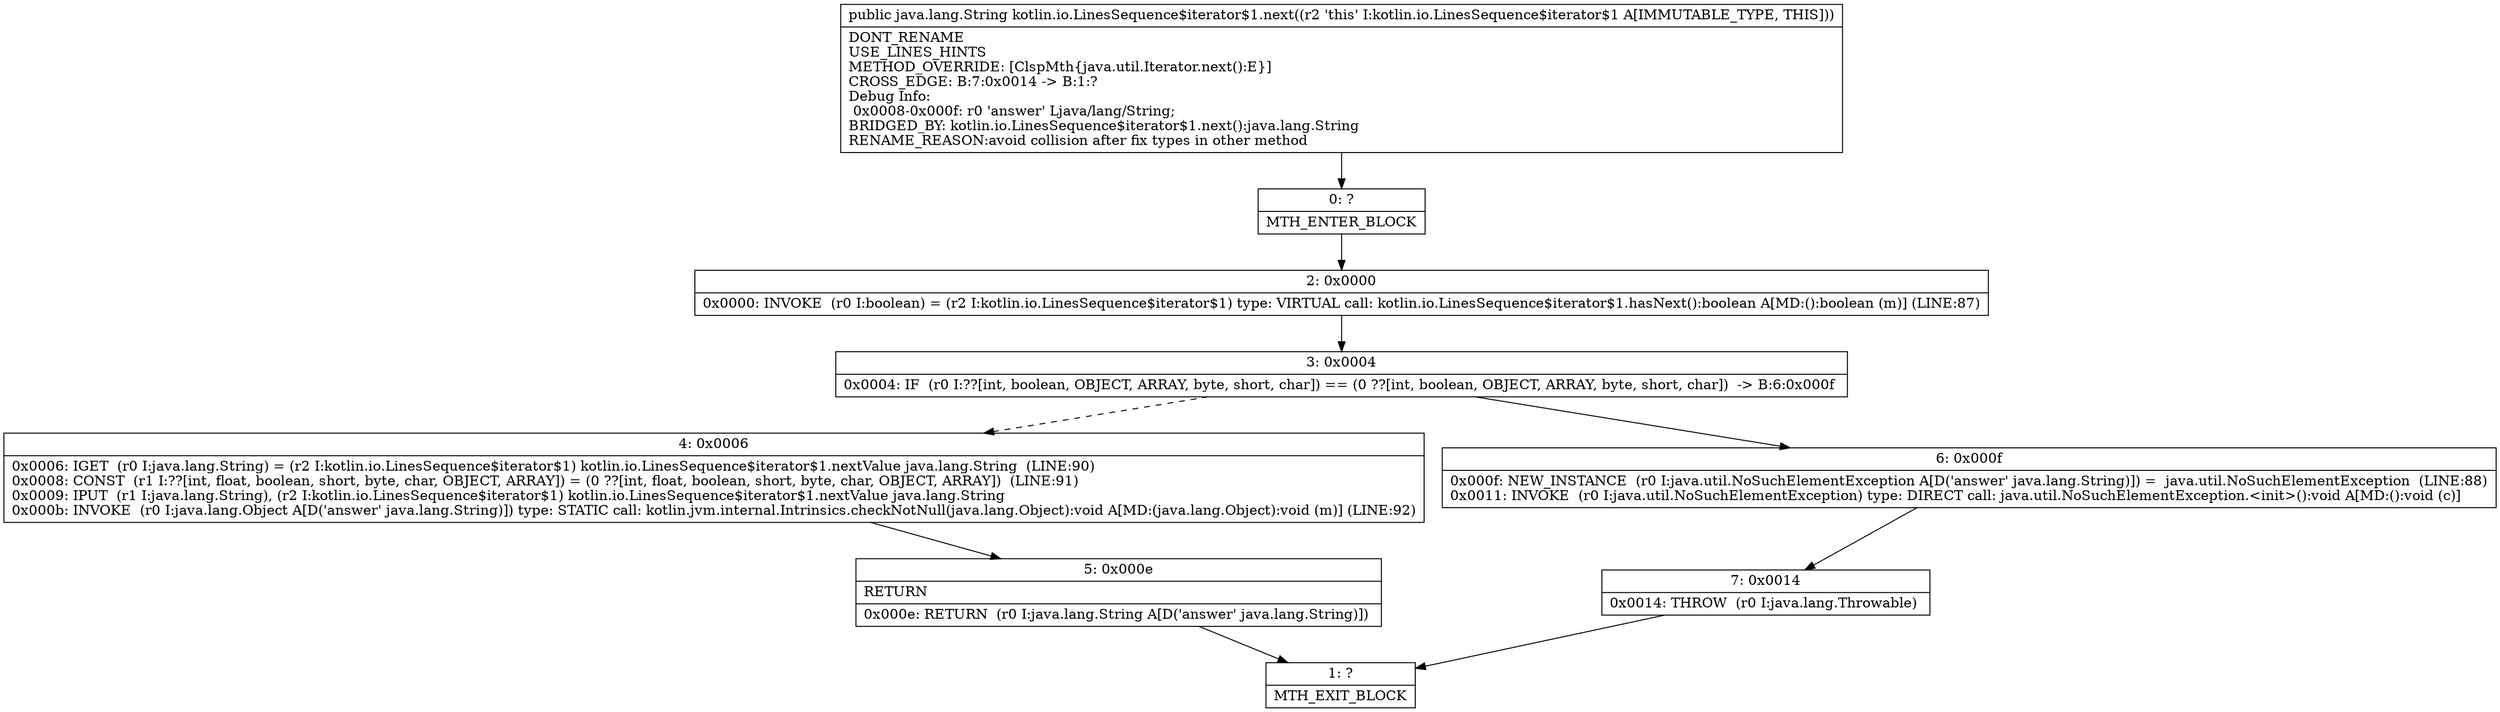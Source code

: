 digraph "CFG forkotlin.io.LinesSequence$iterator$1.next()Ljava\/lang\/String;" {
Node_0 [shape=record,label="{0\:\ ?|MTH_ENTER_BLOCK\l}"];
Node_2 [shape=record,label="{2\:\ 0x0000|0x0000: INVOKE  (r0 I:boolean) = (r2 I:kotlin.io.LinesSequence$iterator$1) type: VIRTUAL call: kotlin.io.LinesSequence$iterator$1.hasNext():boolean A[MD:():boolean (m)] (LINE:87)\l}"];
Node_3 [shape=record,label="{3\:\ 0x0004|0x0004: IF  (r0 I:??[int, boolean, OBJECT, ARRAY, byte, short, char]) == (0 ??[int, boolean, OBJECT, ARRAY, byte, short, char])  \-\> B:6:0x000f \l}"];
Node_4 [shape=record,label="{4\:\ 0x0006|0x0006: IGET  (r0 I:java.lang.String) = (r2 I:kotlin.io.LinesSequence$iterator$1) kotlin.io.LinesSequence$iterator$1.nextValue java.lang.String  (LINE:90)\l0x0008: CONST  (r1 I:??[int, float, boolean, short, byte, char, OBJECT, ARRAY]) = (0 ??[int, float, boolean, short, byte, char, OBJECT, ARRAY])  (LINE:91)\l0x0009: IPUT  (r1 I:java.lang.String), (r2 I:kotlin.io.LinesSequence$iterator$1) kotlin.io.LinesSequence$iterator$1.nextValue java.lang.String \l0x000b: INVOKE  (r0 I:java.lang.Object A[D('answer' java.lang.String)]) type: STATIC call: kotlin.jvm.internal.Intrinsics.checkNotNull(java.lang.Object):void A[MD:(java.lang.Object):void (m)] (LINE:92)\l}"];
Node_5 [shape=record,label="{5\:\ 0x000e|RETURN\l|0x000e: RETURN  (r0 I:java.lang.String A[D('answer' java.lang.String)]) \l}"];
Node_1 [shape=record,label="{1\:\ ?|MTH_EXIT_BLOCK\l}"];
Node_6 [shape=record,label="{6\:\ 0x000f|0x000f: NEW_INSTANCE  (r0 I:java.util.NoSuchElementException A[D('answer' java.lang.String)]) =  java.util.NoSuchElementException  (LINE:88)\l0x0011: INVOKE  (r0 I:java.util.NoSuchElementException) type: DIRECT call: java.util.NoSuchElementException.\<init\>():void A[MD:():void (c)]\l}"];
Node_7 [shape=record,label="{7\:\ 0x0014|0x0014: THROW  (r0 I:java.lang.Throwable) \l}"];
MethodNode[shape=record,label="{public java.lang.String kotlin.io.LinesSequence$iterator$1.next((r2 'this' I:kotlin.io.LinesSequence$iterator$1 A[IMMUTABLE_TYPE, THIS]))  | DONT_RENAME\lUSE_LINES_HINTS\lMETHOD_OVERRIDE: [ClspMth\{java.util.Iterator.next():E\}]\lCROSS_EDGE: B:7:0x0014 \-\> B:1:?\lDebug Info:\l  0x0008\-0x000f: r0 'answer' Ljava\/lang\/String;\lBRIDGED_BY: kotlin.io.LinesSequence$iterator$1.next():java.lang.String\lRENAME_REASON:avoid collision after fix types in other method\l}"];
MethodNode -> Node_0;Node_0 -> Node_2;
Node_2 -> Node_3;
Node_3 -> Node_4[style=dashed];
Node_3 -> Node_6;
Node_4 -> Node_5;
Node_5 -> Node_1;
Node_6 -> Node_7;
Node_7 -> Node_1;
}

